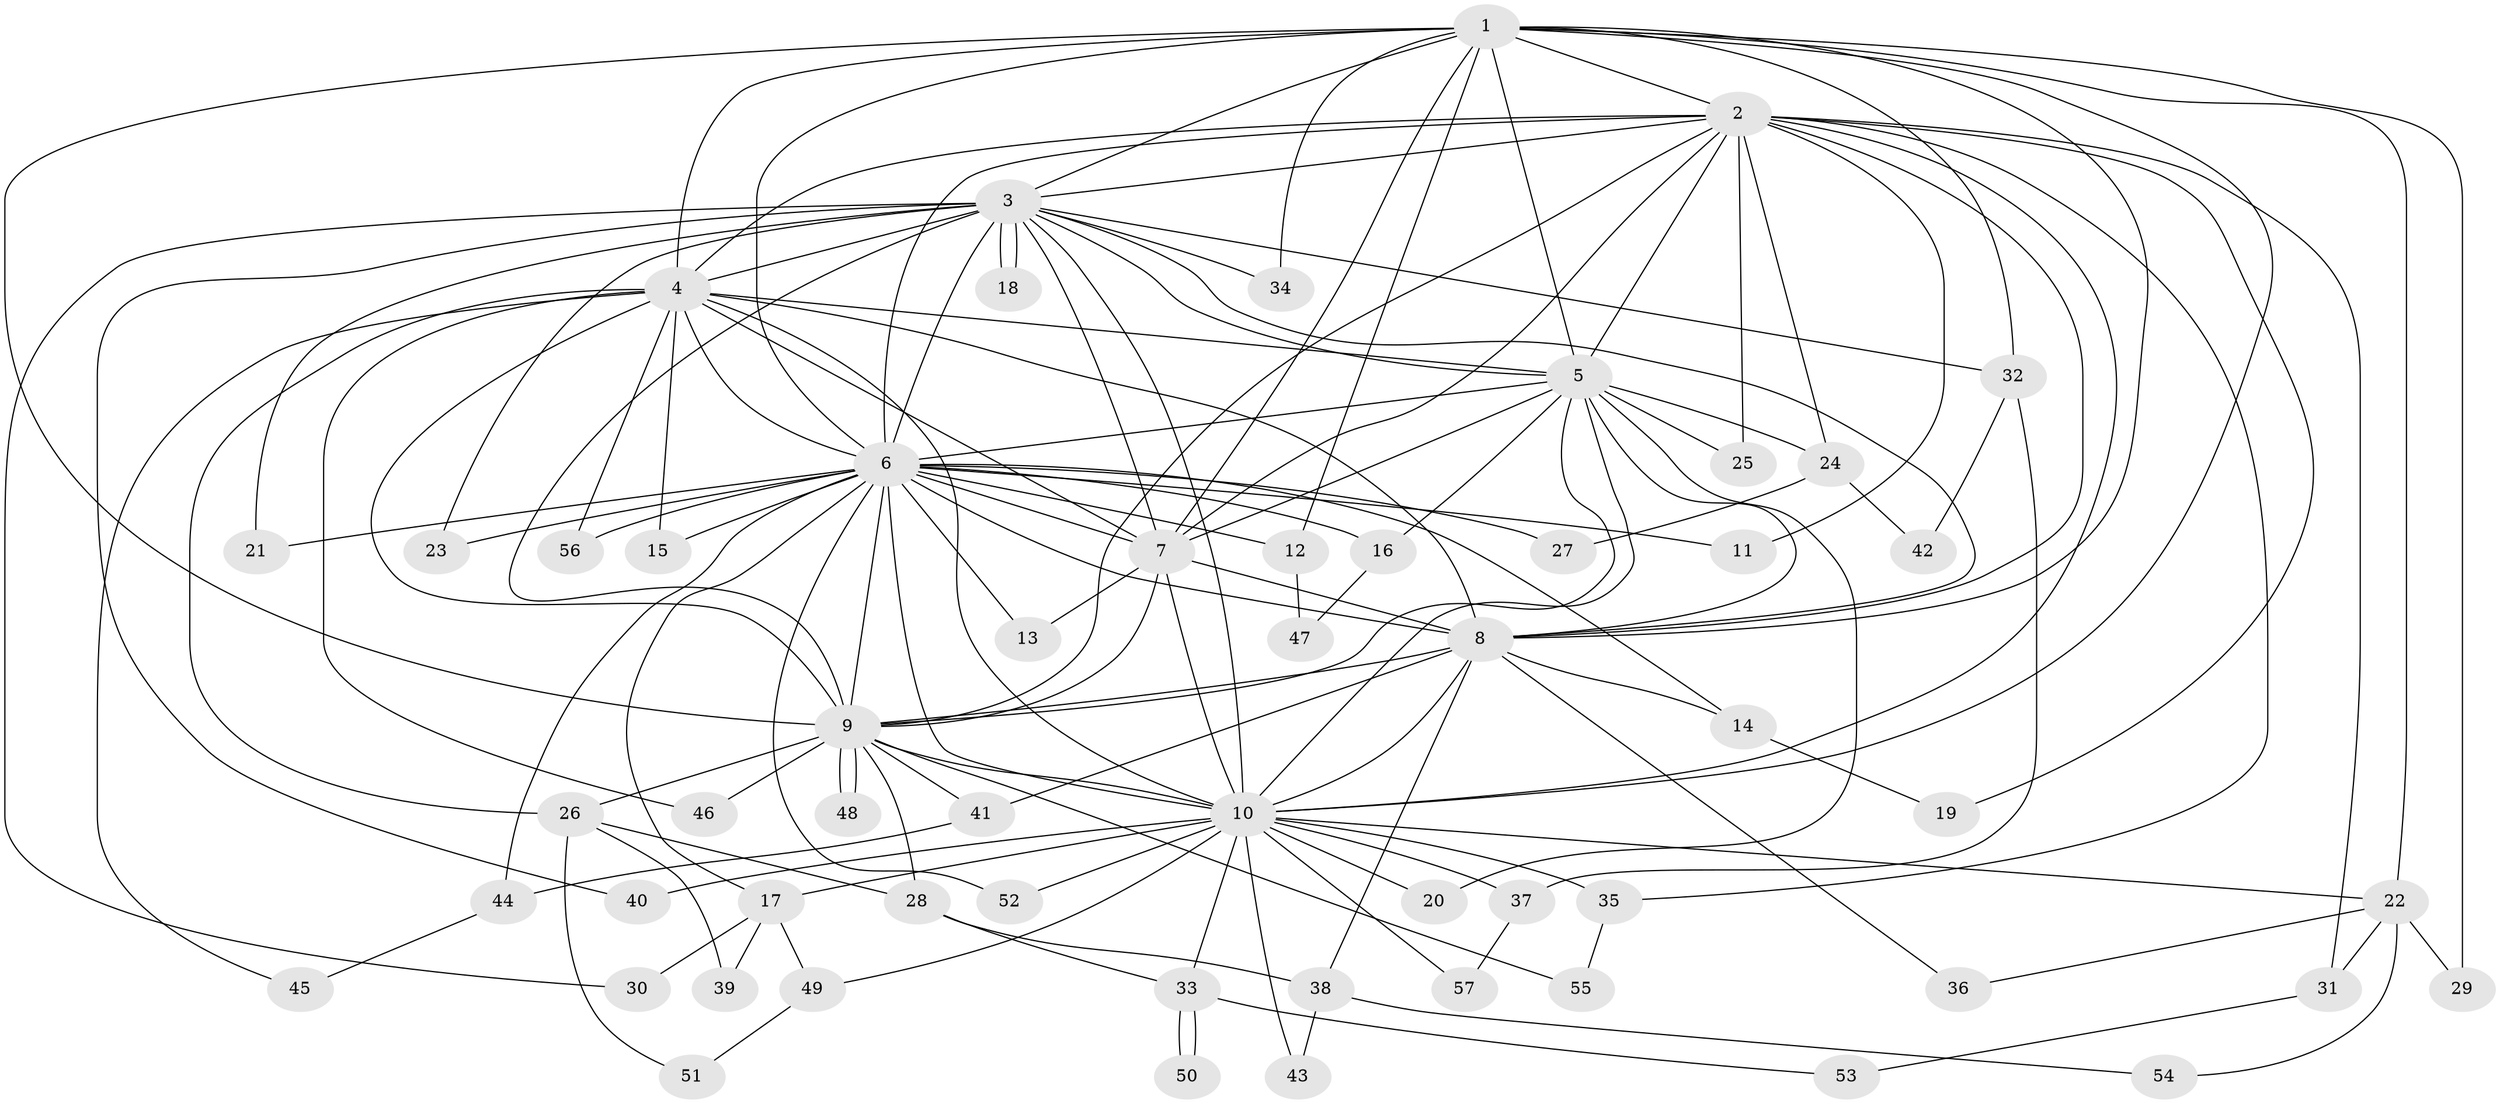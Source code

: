 // Generated by graph-tools (version 1.1) at 2025/43/03/09/25 04:43:19]
// undirected, 57 vertices, 139 edges
graph export_dot {
graph [start="1"]
  node [color=gray90,style=filled];
  1;
  2;
  3;
  4;
  5;
  6;
  7;
  8;
  9;
  10;
  11;
  12;
  13;
  14;
  15;
  16;
  17;
  18;
  19;
  20;
  21;
  22;
  23;
  24;
  25;
  26;
  27;
  28;
  29;
  30;
  31;
  32;
  33;
  34;
  35;
  36;
  37;
  38;
  39;
  40;
  41;
  42;
  43;
  44;
  45;
  46;
  47;
  48;
  49;
  50;
  51;
  52;
  53;
  54;
  55;
  56;
  57;
  1 -- 2;
  1 -- 3;
  1 -- 4;
  1 -- 5;
  1 -- 6;
  1 -- 7;
  1 -- 8;
  1 -- 9;
  1 -- 10;
  1 -- 12;
  1 -- 22;
  1 -- 29;
  1 -- 32;
  1 -- 34;
  2 -- 3;
  2 -- 4;
  2 -- 5;
  2 -- 6;
  2 -- 7;
  2 -- 8;
  2 -- 9;
  2 -- 10;
  2 -- 11;
  2 -- 19;
  2 -- 24;
  2 -- 25;
  2 -- 31;
  2 -- 35;
  3 -- 4;
  3 -- 5;
  3 -- 6;
  3 -- 7;
  3 -- 8;
  3 -- 9;
  3 -- 10;
  3 -- 18;
  3 -- 18;
  3 -- 21;
  3 -- 23;
  3 -- 30;
  3 -- 32;
  3 -- 34;
  3 -- 40;
  4 -- 5;
  4 -- 6;
  4 -- 7;
  4 -- 8;
  4 -- 9;
  4 -- 10;
  4 -- 15;
  4 -- 26;
  4 -- 45;
  4 -- 46;
  4 -- 56;
  5 -- 6;
  5 -- 7;
  5 -- 8;
  5 -- 9;
  5 -- 10;
  5 -- 16;
  5 -- 20;
  5 -- 24;
  5 -- 25;
  6 -- 7;
  6 -- 8;
  6 -- 9;
  6 -- 10;
  6 -- 11;
  6 -- 12;
  6 -- 13;
  6 -- 14;
  6 -- 15;
  6 -- 16;
  6 -- 17;
  6 -- 21;
  6 -- 23;
  6 -- 27;
  6 -- 44;
  6 -- 52;
  6 -- 56;
  7 -- 8;
  7 -- 9;
  7 -- 10;
  7 -- 13;
  8 -- 9;
  8 -- 10;
  8 -- 14;
  8 -- 36;
  8 -- 38;
  8 -- 41;
  9 -- 10;
  9 -- 26;
  9 -- 28;
  9 -- 41;
  9 -- 46;
  9 -- 48;
  9 -- 48;
  9 -- 55;
  10 -- 17;
  10 -- 20;
  10 -- 22;
  10 -- 33;
  10 -- 35;
  10 -- 37;
  10 -- 40;
  10 -- 43;
  10 -- 49;
  10 -- 52;
  10 -- 57;
  12 -- 47;
  14 -- 19;
  16 -- 47;
  17 -- 30;
  17 -- 39;
  17 -- 49;
  22 -- 29;
  22 -- 31;
  22 -- 36;
  22 -- 54;
  24 -- 27;
  24 -- 42;
  26 -- 28;
  26 -- 39;
  26 -- 51;
  28 -- 33;
  28 -- 38;
  31 -- 53;
  32 -- 37;
  32 -- 42;
  33 -- 50;
  33 -- 50;
  33 -- 53;
  35 -- 55;
  37 -- 57;
  38 -- 43;
  38 -- 54;
  41 -- 44;
  44 -- 45;
  49 -- 51;
}
